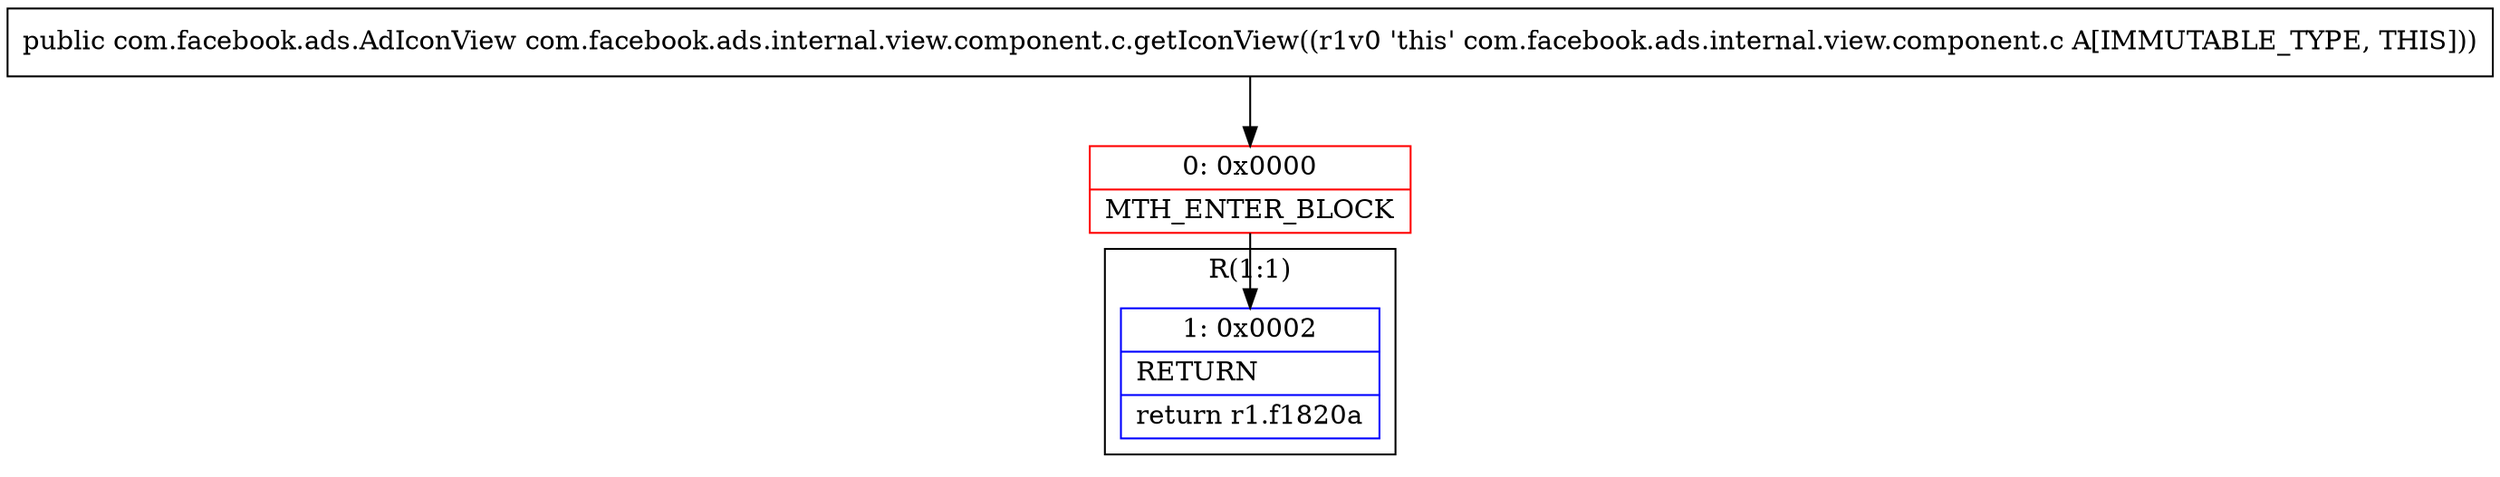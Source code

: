 digraph "CFG forcom.facebook.ads.internal.view.component.c.getIconView()Lcom\/facebook\/ads\/AdIconView;" {
subgraph cluster_Region_1674985342 {
label = "R(1:1)";
node [shape=record,color=blue];
Node_1 [shape=record,label="{1\:\ 0x0002|RETURN\l|return r1.f1820a\l}"];
}
Node_0 [shape=record,color=red,label="{0\:\ 0x0000|MTH_ENTER_BLOCK\l}"];
MethodNode[shape=record,label="{public com.facebook.ads.AdIconView com.facebook.ads.internal.view.component.c.getIconView((r1v0 'this' com.facebook.ads.internal.view.component.c A[IMMUTABLE_TYPE, THIS])) }"];
MethodNode -> Node_0;
Node_0 -> Node_1;
}


